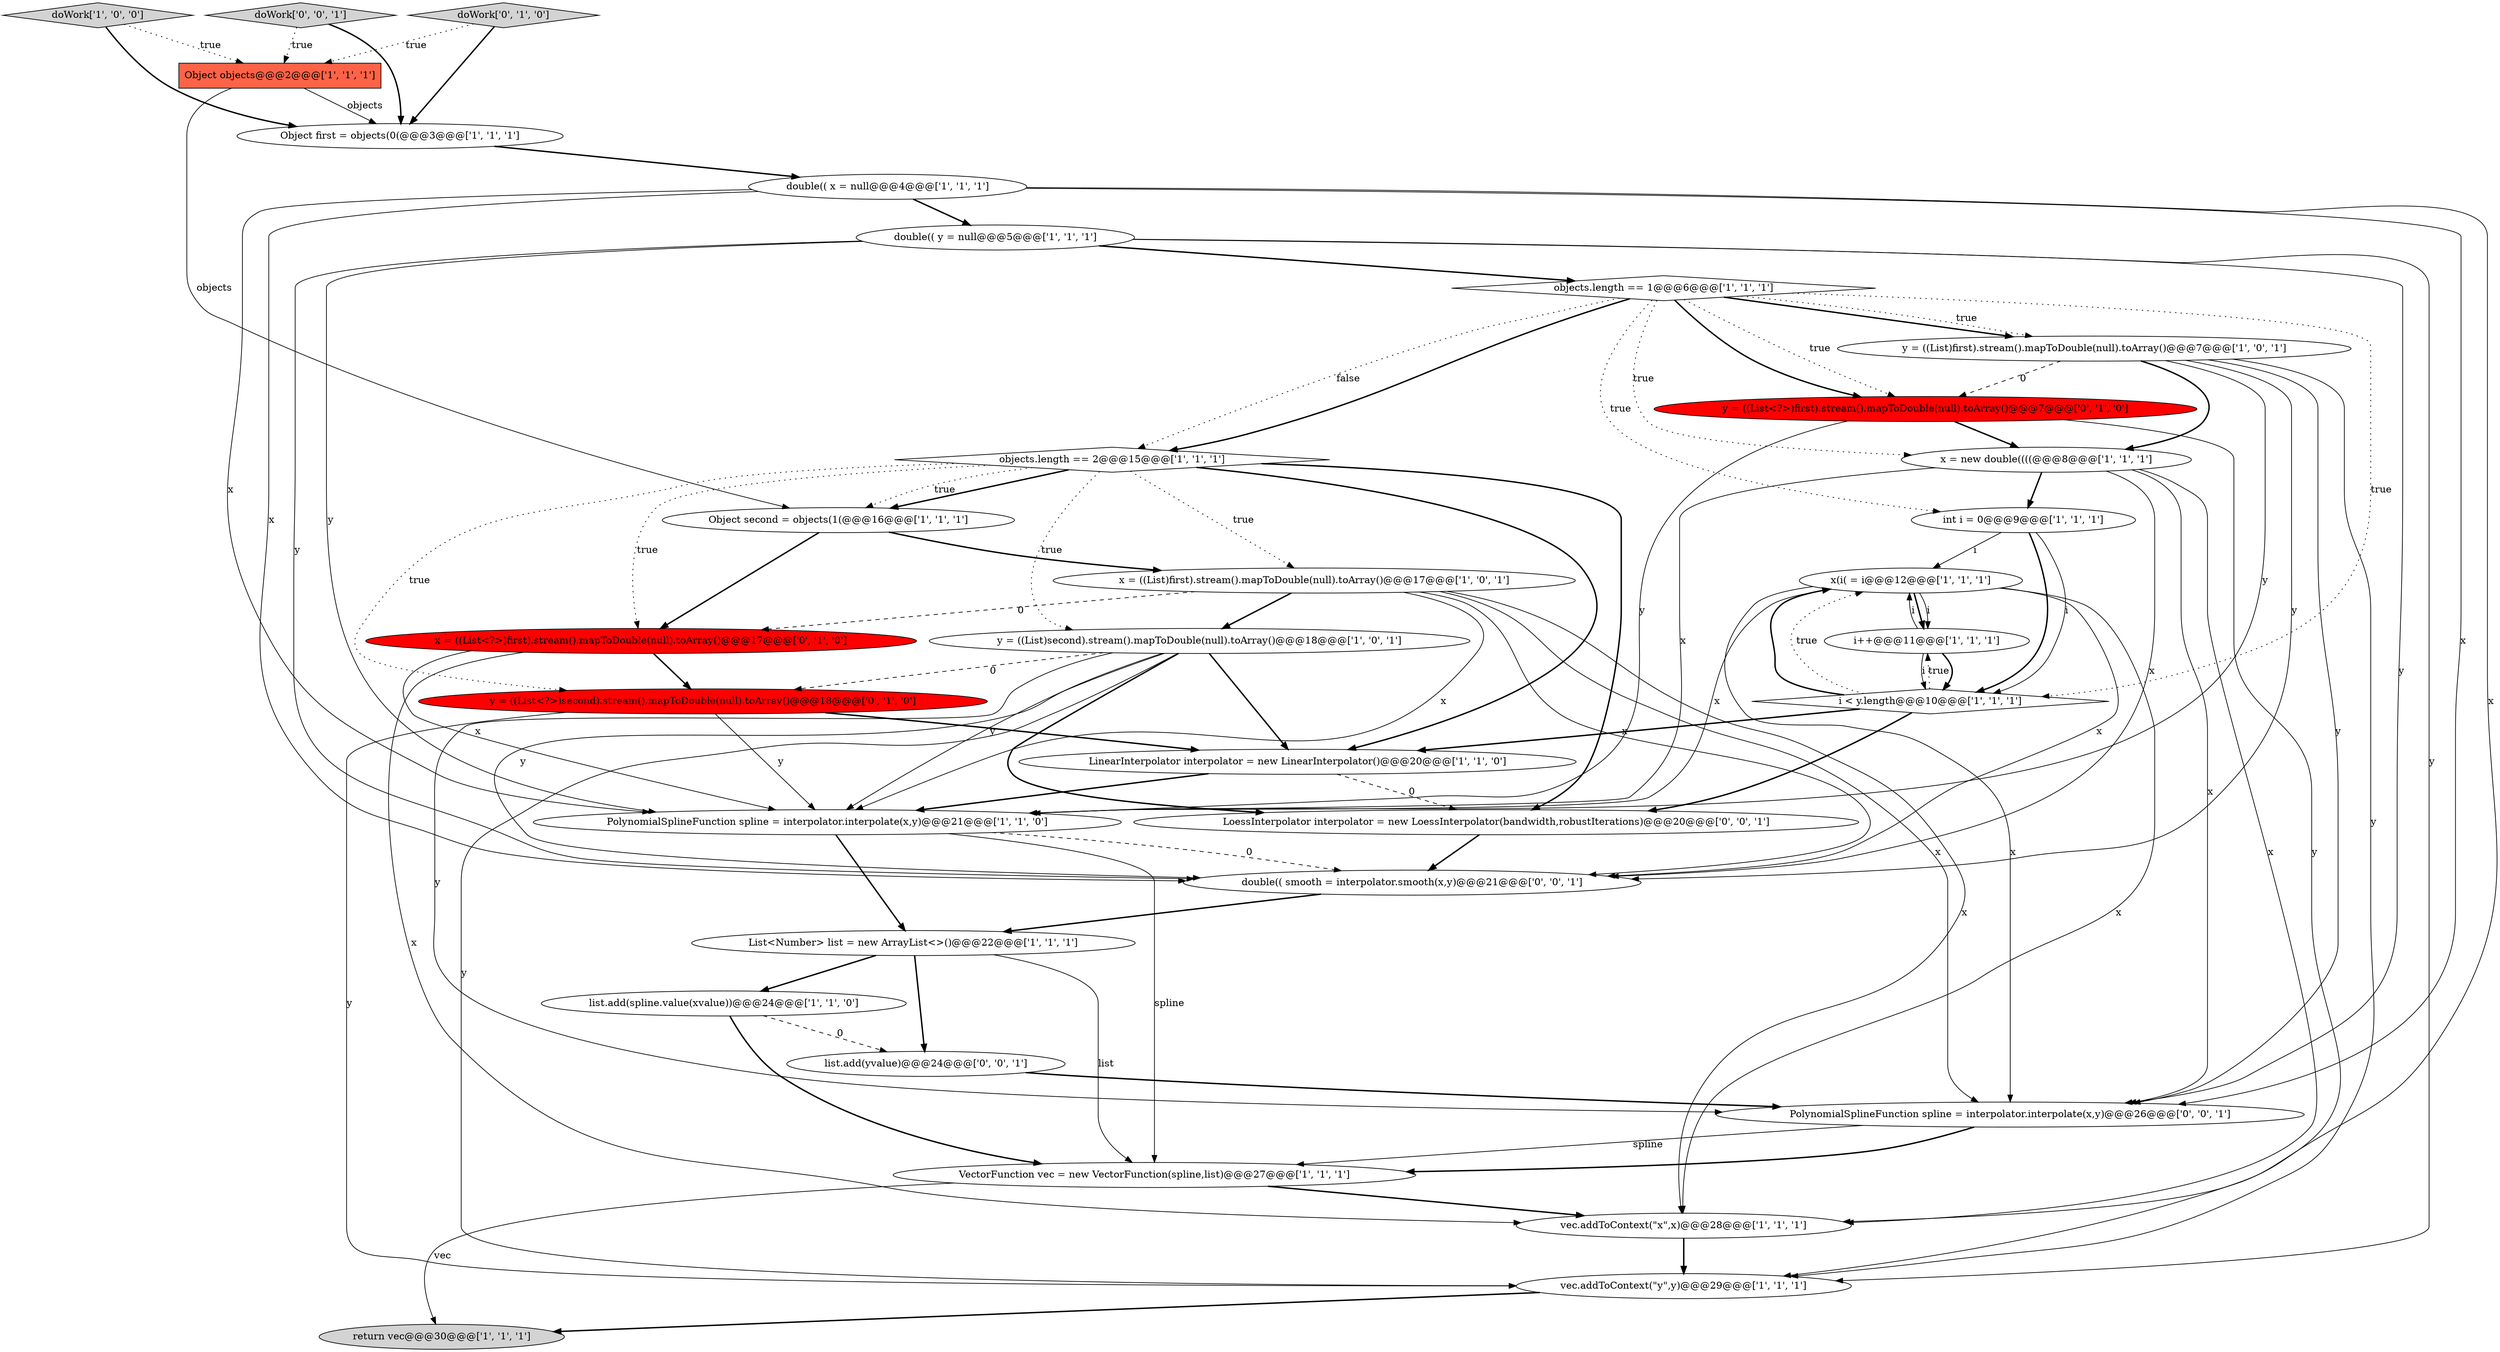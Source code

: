 digraph {
19 [style = filled, label = "VectorFunction vec = new VectorFunction(spline,list)@@@27@@@['1', '1', '1']", fillcolor = white, shape = ellipse image = "AAA0AAABBB1BBB"];
2 [style = filled, label = "int i = 0@@@9@@@['1', '1', '1']", fillcolor = white, shape = ellipse image = "AAA0AAABBB1BBB"];
31 [style = filled, label = "double(( smooth = interpolator.smooth(x,y)@@@21@@@['0', '0', '1']", fillcolor = white, shape = ellipse image = "AAA0AAABBB3BBB"];
16 [style = filled, label = "list.add(spline.value(xvalue))@@@24@@@['1', '1', '0']", fillcolor = white, shape = ellipse image = "AAA0AAABBB1BBB"];
24 [style = filled, label = "doWork['0', '1', '0']", fillcolor = lightgray, shape = diamond image = "AAA0AAABBB2BBB"];
15 [style = filled, label = "x = ((List)first).stream().mapToDouble(null).toArray()@@@17@@@['1', '0', '1']", fillcolor = white, shape = ellipse image = "AAA0AAABBB1BBB"];
30 [style = filled, label = "PolynomialSplineFunction spline = interpolator.interpolate(x,y)@@@26@@@['0', '0', '1']", fillcolor = white, shape = ellipse image = "AAA0AAABBB3BBB"];
4 [style = filled, label = "i < y.length@@@10@@@['1', '1', '1']", fillcolor = white, shape = diamond image = "AAA0AAABBB1BBB"];
28 [style = filled, label = "list.add(yvalue)@@@24@@@['0', '0', '1']", fillcolor = white, shape = ellipse image = "AAA0AAABBB3BBB"];
14 [style = filled, label = "Object first = objects(0(@@@3@@@['1', '1', '1']", fillcolor = white, shape = ellipse image = "AAA0AAABBB1BBB"];
23 [style = filled, label = "vec.addToContext(\"y\",y)@@@29@@@['1', '1', '1']", fillcolor = white, shape = ellipse image = "AAA0AAABBB1BBB"];
25 [style = filled, label = "y = ((List<?>)second).stream().mapToDouble(null).toArray()@@@18@@@['0', '1', '0']", fillcolor = red, shape = ellipse image = "AAA1AAABBB2BBB"];
21 [style = filled, label = "return vec@@@30@@@['1', '1', '1']", fillcolor = lightgray, shape = ellipse image = "AAA0AAABBB1BBB"];
5 [style = filled, label = "y = ((List)first).stream().mapToDouble(null).toArray()@@@7@@@['1', '0', '1']", fillcolor = white, shape = ellipse image = "AAA0AAABBB1BBB"];
9 [style = filled, label = "x(i( = i@@@12@@@['1', '1', '1']", fillcolor = white, shape = ellipse image = "AAA0AAABBB1BBB"];
10 [style = filled, label = "LinearInterpolator interpolator = new LinearInterpolator()@@@20@@@['1', '1', '0']", fillcolor = white, shape = ellipse image = "AAA0AAABBB1BBB"];
3 [style = filled, label = "doWork['1', '0', '0']", fillcolor = lightgray, shape = diamond image = "AAA0AAABBB1BBB"];
18 [style = filled, label = "objects.length == 2@@@15@@@['1', '1', '1']", fillcolor = white, shape = diamond image = "AAA0AAABBB1BBB"];
26 [style = filled, label = "y = ((List<?>)first).stream().mapToDouble(null).toArray()@@@7@@@['0', '1', '0']", fillcolor = red, shape = ellipse image = "AAA1AAABBB2BBB"];
20 [style = filled, label = "x = new double((((@@@8@@@['1', '1', '1']", fillcolor = white, shape = ellipse image = "AAA0AAABBB1BBB"];
1 [style = filled, label = "List<Number> list = new ArrayList<>()@@@22@@@['1', '1', '1']", fillcolor = white, shape = ellipse image = "AAA0AAABBB1BBB"];
0 [style = filled, label = "vec.addToContext(\"x\",x)@@@28@@@['1', '1', '1']", fillcolor = white, shape = ellipse image = "AAA0AAABBB1BBB"];
17 [style = filled, label = "Object objects@@@2@@@['1', '1', '1']", fillcolor = tomato, shape = box image = "AAA0AAABBB1BBB"];
32 [style = filled, label = "LoessInterpolator interpolator = new LoessInterpolator(bandwidth,robustIterations)@@@20@@@['0', '0', '1']", fillcolor = white, shape = ellipse image = "AAA0AAABBB3BBB"];
8 [style = filled, label = "objects.length == 1@@@6@@@['1', '1', '1']", fillcolor = white, shape = diamond image = "AAA0AAABBB1BBB"];
22 [style = filled, label = "PolynomialSplineFunction spline = interpolator.interpolate(x,y)@@@21@@@['1', '1', '0']", fillcolor = white, shape = ellipse image = "AAA0AAABBB1BBB"];
6 [style = filled, label = "double(( y = null@@@5@@@['1', '1', '1']", fillcolor = white, shape = ellipse image = "AAA0AAABBB1BBB"];
11 [style = filled, label = "double(( x = null@@@4@@@['1', '1', '1']", fillcolor = white, shape = ellipse image = "AAA0AAABBB1BBB"];
7 [style = filled, label = "i++@@@11@@@['1', '1', '1']", fillcolor = white, shape = ellipse image = "AAA0AAABBB1BBB"];
27 [style = filled, label = "x = ((List<?>)first).stream().mapToDouble(null).toArray()@@@17@@@['0', '1', '0']", fillcolor = red, shape = ellipse image = "AAA1AAABBB2BBB"];
29 [style = filled, label = "doWork['0', '0', '1']", fillcolor = lightgray, shape = diamond image = "AAA0AAABBB3BBB"];
13 [style = filled, label = "y = ((List)second).stream().mapToDouble(null).toArray()@@@18@@@['1', '0', '1']", fillcolor = white, shape = ellipse image = "AAA0AAABBB1BBB"];
12 [style = filled, label = "Object second = objects(1(@@@16@@@['1', '1', '1']", fillcolor = white, shape = ellipse image = "AAA0AAABBB1BBB"];
1->19 [style = solid, label="list"];
2->9 [style = solid, label="i"];
5->20 [style = bold, label=""];
26->22 [style = solid, label="y"];
24->17 [style = dotted, label="true"];
18->15 [style = dotted, label="true"];
4->7 [style = dotted, label="true"];
31->1 [style = bold, label=""];
13->25 [style = dashed, label="0"];
9->7 [style = bold, label=""];
5->22 [style = solid, label="y"];
7->4 [style = solid, label="i"];
8->4 [style = dotted, label="true"];
7->9 [style = solid, label="i"];
25->23 [style = solid, label="y"];
9->22 [style = solid, label="x"];
1->28 [style = bold, label=""];
20->31 [style = solid, label="x"];
10->32 [style = dashed, label="0"];
13->31 [style = solid, label="y"];
29->14 [style = bold, label=""];
18->32 [style = bold, label=""];
25->10 [style = bold, label=""];
8->20 [style = dotted, label="true"];
5->23 [style = solid, label="y"];
16->28 [style = dashed, label="0"];
14->11 [style = bold, label=""];
6->30 [style = solid, label="y"];
27->25 [style = bold, label=""];
11->22 [style = solid, label="x"];
18->13 [style = dotted, label="true"];
15->13 [style = bold, label=""];
13->32 [style = bold, label=""];
28->30 [style = bold, label=""];
15->0 [style = solid, label="x"];
11->30 [style = solid, label="x"];
5->26 [style = dashed, label="0"];
8->18 [style = bold, label=""];
9->0 [style = solid, label="x"];
18->12 [style = bold, label=""];
16->19 [style = bold, label=""];
11->31 [style = solid, label="x"];
2->4 [style = bold, label=""];
30->19 [style = bold, label=""];
26->23 [style = solid, label="y"];
0->23 [style = bold, label=""];
1->16 [style = bold, label=""];
25->22 [style = solid, label="y"];
2->4 [style = solid, label="i"];
27->0 [style = solid, label="x"];
3->17 [style = dotted, label="true"];
6->31 [style = solid, label="y"];
13->30 [style = solid, label="y"];
32->31 [style = bold, label=""];
18->27 [style = dotted, label="true"];
26->20 [style = bold, label=""];
22->31 [style = dashed, label="0"];
6->23 [style = solid, label="y"];
4->9 [style = bold, label=""];
4->10 [style = bold, label=""];
13->10 [style = bold, label=""];
29->17 [style = dotted, label="true"];
15->30 [style = solid, label="x"];
19->21 [style = solid, label="vec"];
8->2 [style = dotted, label="true"];
9->30 [style = solid, label="x"];
6->22 [style = solid, label="y"];
7->4 [style = bold, label=""];
19->0 [style = bold, label=""];
9->31 [style = solid, label="x"];
5->31 [style = solid, label="y"];
20->0 [style = solid, label="x"];
18->10 [style = bold, label=""];
9->7 [style = solid, label="i"];
22->1 [style = bold, label=""];
27->22 [style = solid, label="x"];
11->0 [style = solid, label="x"];
12->27 [style = bold, label=""];
15->22 [style = solid, label="x"];
10->22 [style = bold, label=""];
8->26 [style = dotted, label="true"];
18->25 [style = dotted, label="true"];
22->19 [style = solid, label="spline"];
11->6 [style = bold, label=""];
3->14 [style = bold, label=""];
12->15 [style = bold, label=""];
24->14 [style = bold, label=""];
20->2 [style = bold, label=""];
17->14 [style = solid, label="objects"];
18->12 [style = dotted, label="true"];
13->22 [style = solid, label="y"];
5->30 [style = solid, label="y"];
30->19 [style = solid, label="spline"];
8->5 [style = bold, label=""];
23->21 [style = bold, label=""];
8->18 [style = dotted, label="false"];
17->12 [style = solid, label="objects"];
8->5 [style = dotted, label="true"];
15->31 [style = solid, label="x"];
6->8 [style = bold, label=""];
20->22 [style = solid, label="x"];
15->27 [style = dashed, label="0"];
20->30 [style = solid, label="x"];
13->23 [style = solid, label="y"];
4->9 [style = dotted, label="true"];
4->32 [style = bold, label=""];
8->26 [style = bold, label=""];
}
